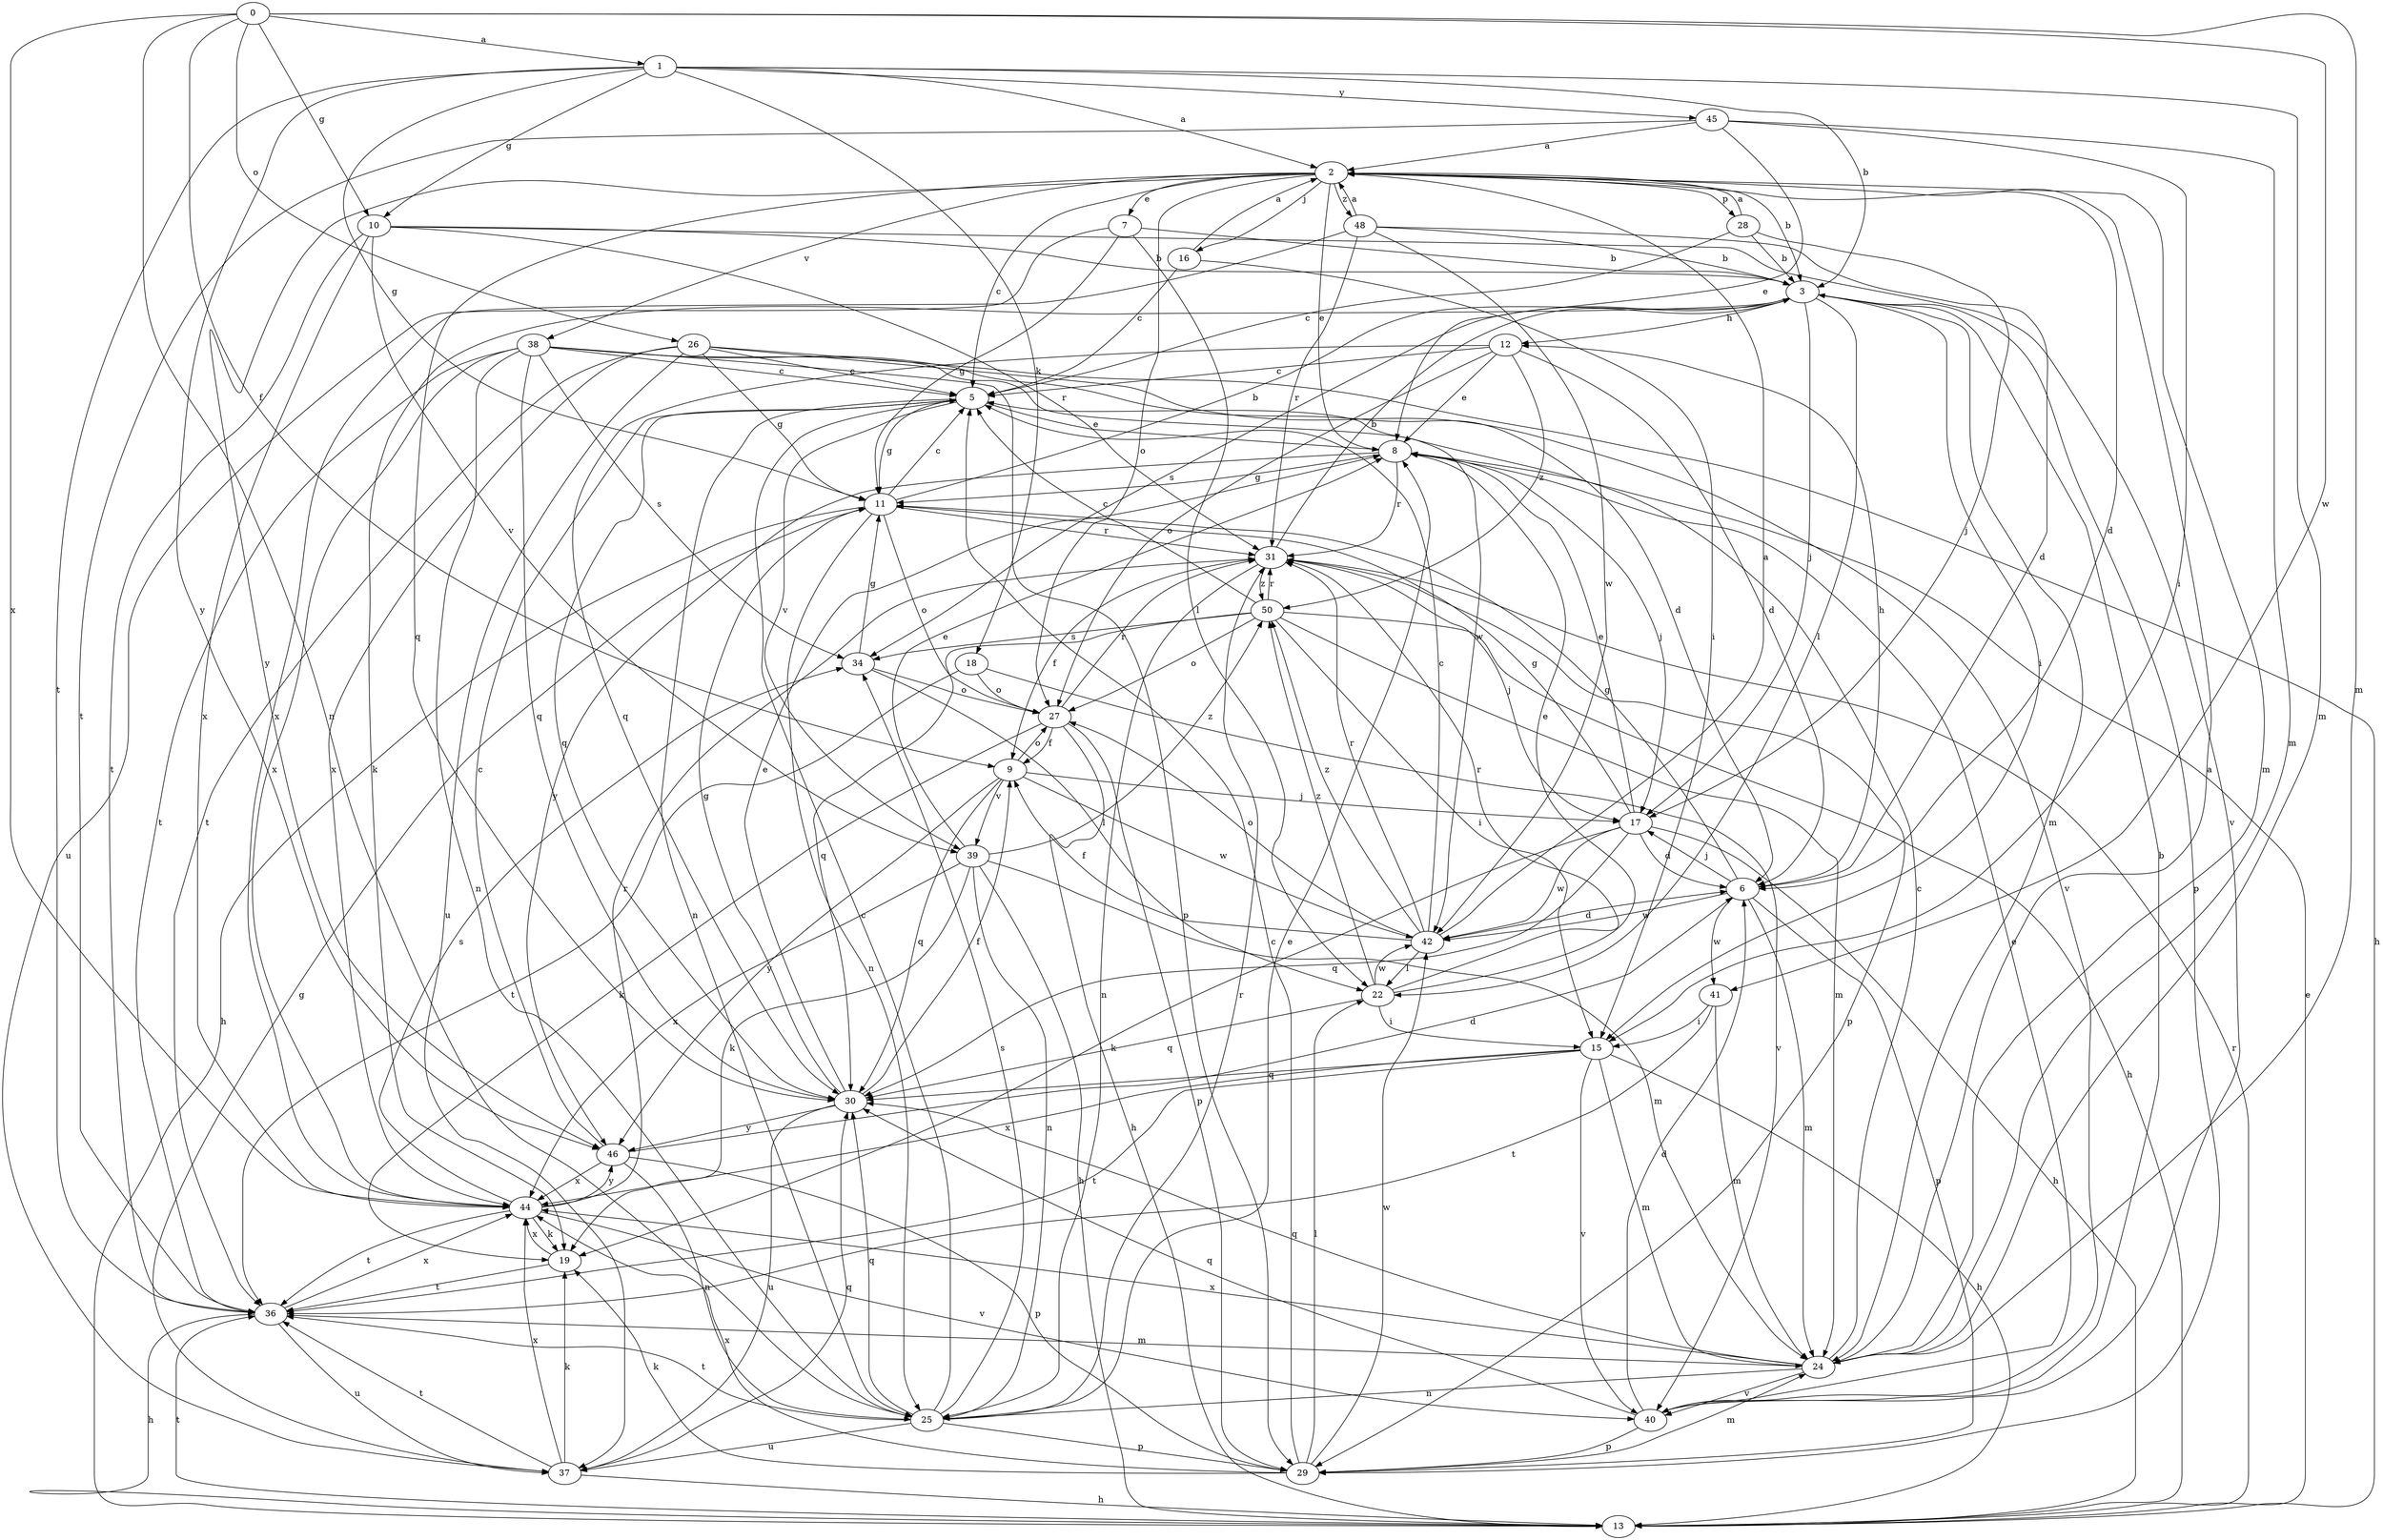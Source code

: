 strict digraph  {
0;
1;
2;
3;
5;
6;
7;
8;
9;
10;
11;
12;
13;
15;
16;
17;
18;
19;
22;
24;
25;
26;
27;
28;
29;
30;
31;
34;
36;
37;
38;
39;
40;
41;
42;
44;
45;
46;
48;
50;
0 -> 1  [label=a];
0 -> 9  [label=f];
0 -> 10  [label=g];
0 -> 24  [label=m];
0 -> 25  [label=n];
0 -> 26  [label=o];
0 -> 41  [label=w];
0 -> 44  [label=x];
1 -> 2  [label=a];
1 -> 3  [label=b];
1 -> 10  [label=g];
1 -> 11  [label=g];
1 -> 18  [label=k];
1 -> 24  [label=m];
1 -> 36  [label=t];
1 -> 45  [label=y];
1 -> 46  [label=y];
2 -> 3  [label=b];
2 -> 5  [label=c];
2 -> 6  [label=d];
2 -> 7  [label=e];
2 -> 8  [label=e];
2 -> 16  [label=j];
2 -> 24  [label=m];
2 -> 27  [label=o];
2 -> 28  [label=p];
2 -> 30  [label=q];
2 -> 38  [label=v];
2 -> 46  [label=y];
2 -> 48  [label=z];
3 -> 12  [label=h];
3 -> 15  [label=i];
3 -> 17  [label=j];
3 -> 19  [label=k];
3 -> 22  [label=l];
3 -> 24  [label=m];
3 -> 29  [label=p];
3 -> 34  [label=s];
5 -> 8  [label=e];
5 -> 11  [label=g];
5 -> 25  [label=n];
5 -> 30  [label=q];
5 -> 39  [label=v];
6 -> 11  [label=g];
6 -> 12  [label=h];
6 -> 17  [label=j];
6 -> 24  [label=m];
6 -> 29  [label=p];
6 -> 41  [label=w];
6 -> 42  [label=w];
7 -> 3  [label=b];
7 -> 11  [label=g];
7 -> 22  [label=l];
7 -> 37  [label=u];
8 -> 11  [label=g];
8 -> 17  [label=j];
8 -> 31  [label=r];
8 -> 46  [label=y];
9 -> 17  [label=j];
9 -> 27  [label=o];
9 -> 30  [label=q];
9 -> 39  [label=v];
9 -> 42  [label=w];
9 -> 46  [label=y];
10 -> 3  [label=b];
10 -> 31  [label=r];
10 -> 36  [label=t];
10 -> 39  [label=v];
10 -> 40  [label=v];
10 -> 44  [label=x];
11 -> 3  [label=b];
11 -> 5  [label=c];
11 -> 13  [label=h];
11 -> 25  [label=n];
11 -> 27  [label=o];
11 -> 31  [label=r];
12 -> 5  [label=c];
12 -> 6  [label=d];
12 -> 8  [label=e];
12 -> 27  [label=o];
12 -> 30  [label=q];
12 -> 50  [label=z];
13 -> 8  [label=e];
13 -> 31  [label=r];
13 -> 36  [label=t];
15 -> 13  [label=h];
15 -> 24  [label=m];
15 -> 30  [label=q];
15 -> 36  [label=t];
15 -> 40  [label=v];
15 -> 44  [label=x];
16 -> 2  [label=a];
16 -> 5  [label=c];
16 -> 15  [label=i];
17 -> 6  [label=d];
17 -> 8  [label=e];
17 -> 11  [label=g];
17 -> 13  [label=h];
17 -> 19  [label=k];
17 -> 30  [label=q];
17 -> 42  [label=w];
18 -> 27  [label=o];
18 -> 36  [label=t];
18 -> 40  [label=v];
19 -> 36  [label=t];
19 -> 44  [label=x];
22 -> 8  [label=e];
22 -> 15  [label=i];
22 -> 30  [label=q];
22 -> 31  [label=r];
22 -> 42  [label=w];
22 -> 50  [label=z];
24 -> 2  [label=a];
24 -> 5  [label=c];
24 -> 25  [label=n];
24 -> 30  [label=q];
24 -> 40  [label=v];
24 -> 44  [label=x];
25 -> 5  [label=c];
25 -> 8  [label=e];
25 -> 29  [label=p];
25 -> 30  [label=q];
25 -> 31  [label=r];
25 -> 34  [label=s];
25 -> 36  [label=t];
25 -> 37  [label=u];
26 -> 5  [label=c];
26 -> 11  [label=g];
26 -> 13  [label=h];
26 -> 36  [label=t];
26 -> 37  [label=u];
26 -> 40  [label=v];
26 -> 44  [label=x];
27 -> 9  [label=f];
27 -> 13  [label=h];
27 -> 19  [label=k];
27 -> 29  [label=p];
27 -> 31  [label=r];
28 -> 2  [label=a];
28 -> 3  [label=b];
28 -> 5  [label=c];
28 -> 17  [label=j];
29 -> 5  [label=c];
29 -> 19  [label=k];
29 -> 22  [label=l];
29 -> 24  [label=m];
29 -> 42  [label=w];
29 -> 44  [label=x];
30 -> 8  [label=e];
30 -> 9  [label=f];
30 -> 11  [label=g];
30 -> 37  [label=u];
30 -> 46  [label=y];
31 -> 3  [label=b];
31 -> 9  [label=f];
31 -> 17  [label=j];
31 -> 25  [label=n];
31 -> 29  [label=p];
31 -> 50  [label=z];
34 -> 11  [label=g];
34 -> 22  [label=l];
34 -> 27  [label=o];
36 -> 13  [label=h];
36 -> 24  [label=m];
36 -> 37  [label=u];
36 -> 44  [label=x];
37 -> 11  [label=g];
37 -> 13  [label=h];
37 -> 19  [label=k];
37 -> 30  [label=q];
37 -> 36  [label=t];
37 -> 44  [label=x];
38 -> 5  [label=c];
38 -> 6  [label=d];
38 -> 25  [label=n];
38 -> 29  [label=p];
38 -> 30  [label=q];
38 -> 34  [label=s];
38 -> 36  [label=t];
38 -> 42  [label=w];
38 -> 44  [label=x];
39 -> 8  [label=e];
39 -> 13  [label=h];
39 -> 19  [label=k];
39 -> 24  [label=m];
39 -> 25  [label=n];
39 -> 44  [label=x];
39 -> 50  [label=z];
40 -> 3  [label=b];
40 -> 6  [label=d];
40 -> 8  [label=e];
40 -> 29  [label=p];
40 -> 30  [label=q];
41 -> 15  [label=i];
41 -> 24  [label=m];
41 -> 36  [label=t];
42 -> 2  [label=a];
42 -> 5  [label=c];
42 -> 6  [label=d];
42 -> 9  [label=f];
42 -> 22  [label=l];
42 -> 27  [label=o];
42 -> 31  [label=r];
42 -> 50  [label=z];
44 -> 19  [label=k];
44 -> 31  [label=r];
44 -> 34  [label=s];
44 -> 36  [label=t];
44 -> 40  [label=v];
44 -> 46  [label=y];
45 -> 2  [label=a];
45 -> 8  [label=e];
45 -> 15  [label=i];
45 -> 24  [label=m];
45 -> 36  [label=t];
46 -> 5  [label=c];
46 -> 6  [label=d];
46 -> 25  [label=n];
46 -> 29  [label=p];
46 -> 44  [label=x];
48 -> 2  [label=a];
48 -> 3  [label=b];
48 -> 6  [label=d];
48 -> 31  [label=r];
48 -> 42  [label=w];
48 -> 44  [label=x];
50 -> 5  [label=c];
50 -> 13  [label=h];
50 -> 15  [label=i];
50 -> 24  [label=m];
50 -> 27  [label=o];
50 -> 30  [label=q];
50 -> 31  [label=r];
50 -> 34  [label=s];
}
